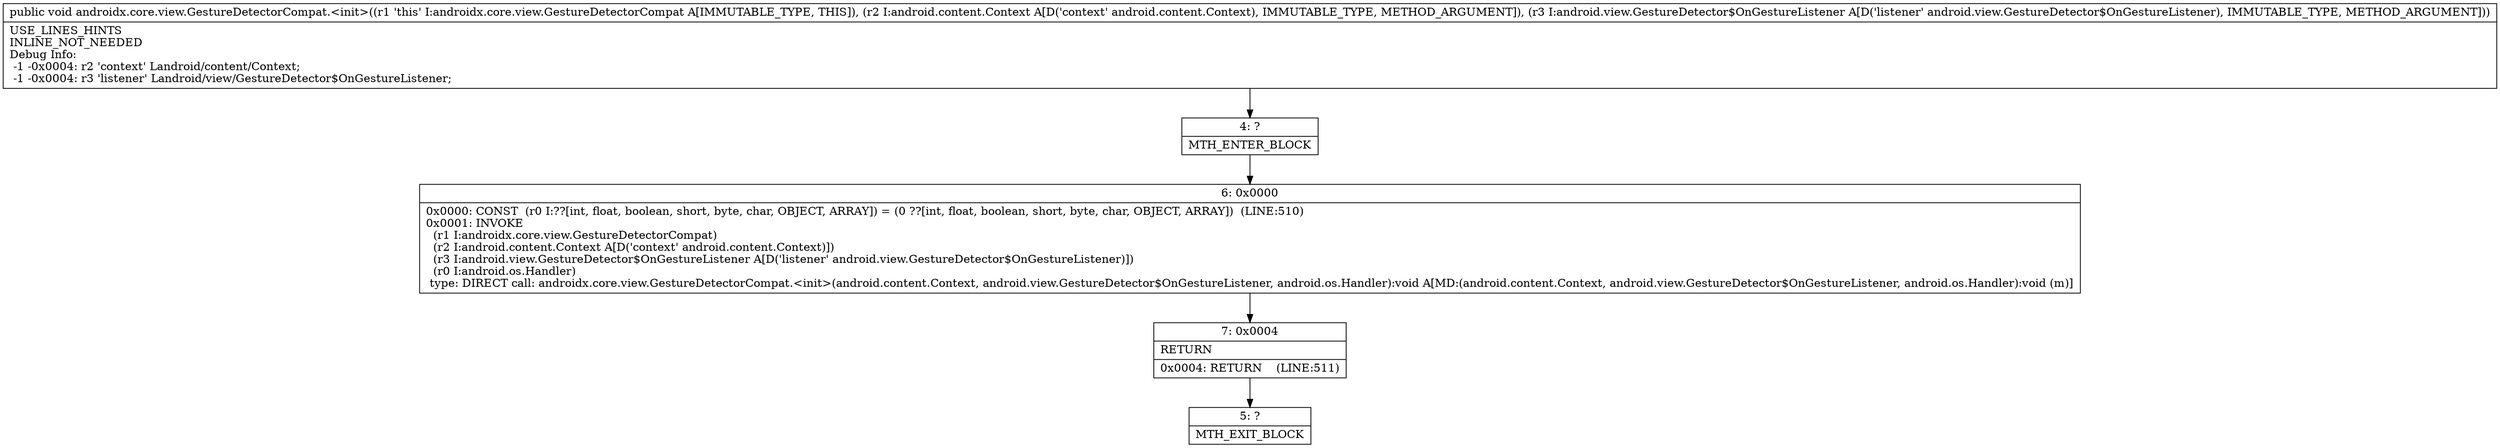 digraph "CFG forandroidx.core.view.GestureDetectorCompat.\<init\>(Landroid\/content\/Context;Landroid\/view\/GestureDetector$OnGestureListener;)V" {
Node_4 [shape=record,label="{4\:\ ?|MTH_ENTER_BLOCK\l}"];
Node_6 [shape=record,label="{6\:\ 0x0000|0x0000: CONST  (r0 I:??[int, float, boolean, short, byte, char, OBJECT, ARRAY]) = (0 ??[int, float, boolean, short, byte, char, OBJECT, ARRAY])  (LINE:510)\l0x0001: INVOKE  \l  (r1 I:androidx.core.view.GestureDetectorCompat)\l  (r2 I:android.content.Context A[D('context' android.content.Context)])\l  (r3 I:android.view.GestureDetector$OnGestureListener A[D('listener' android.view.GestureDetector$OnGestureListener)])\l  (r0 I:android.os.Handler)\l type: DIRECT call: androidx.core.view.GestureDetectorCompat.\<init\>(android.content.Context, android.view.GestureDetector$OnGestureListener, android.os.Handler):void A[MD:(android.content.Context, android.view.GestureDetector$OnGestureListener, android.os.Handler):void (m)]\l}"];
Node_7 [shape=record,label="{7\:\ 0x0004|RETURN\l|0x0004: RETURN    (LINE:511)\l}"];
Node_5 [shape=record,label="{5\:\ ?|MTH_EXIT_BLOCK\l}"];
MethodNode[shape=record,label="{public void androidx.core.view.GestureDetectorCompat.\<init\>((r1 'this' I:androidx.core.view.GestureDetectorCompat A[IMMUTABLE_TYPE, THIS]), (r2 I:android.content.Context A[D('context' android.content.Context), IMMUTABLE_TYPE, METHOD_ARGUMENT]), (r3 I:android.view.GestureDetector$OnGestureListener A[D('listener' android.view.GestureDetector$OnGestureListener), IMMUTABLE_TYPE, METHOD_ARGUMENT]))  | USE_LINES_HINTS\lINLINE_NOT_NEEDED\lDebug Info:\l  \-1 \-0x0004: r2 'context' Landroid\/content\/Context;\l  \-1 \-0x0004: r3 'listener' Landroid\/view\/GestureDetector$OnGestureListener;\l}"];
MethodNode -> Node_4;Node_4 -> Node_6;
Node_6 -> Node_7;
Node_7 -> Node_5;
}

